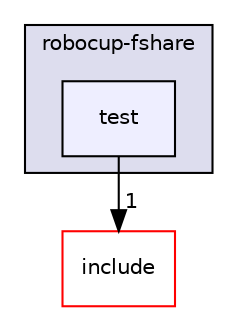 digraph "/home/developer/robocup-firmware/robot/lib/robocup-fshare/test" {
  compound=true
  node [ fontsize="10", fontname="Helvetica"];
  edge [ labelfontsize="10", labelfontname="Helvetica"];
  subgraph clusterdir_45dab24a911ce1b6903127f8dc8ff408 {
    graph [ bgcolor="#ddddee", pencolor="black", label="robocup-fshare" fontname="Helvetica", fontsize="10", URL="dir_45dab24a911ce1b6903127f8dc8ff408.html"]
  dir_f662adf57a11df670ccd05a27ed08167 [shape=box, label="test", style="filled", fillcolor="#eeeeff", pencolor="black", URL="dir_f662adf57a11df670ccd05a27ed08167.html"];
  }
  dir_1caf14886cbe4f470cce078c528cf6bd [shape=box label="include" fillcolor="white" style="filled" color="red" URL="dir_1caf14886cbe4f470cce078c528cf6bd.html"];
  dir_f662adf57a11df670ccd05a27ed08167->dir_1caf14886cbe4f470cce078c528cf6bd [headlabel="1", labeldistance=1.5 headhref="dir_000022_000019.html"];
}

